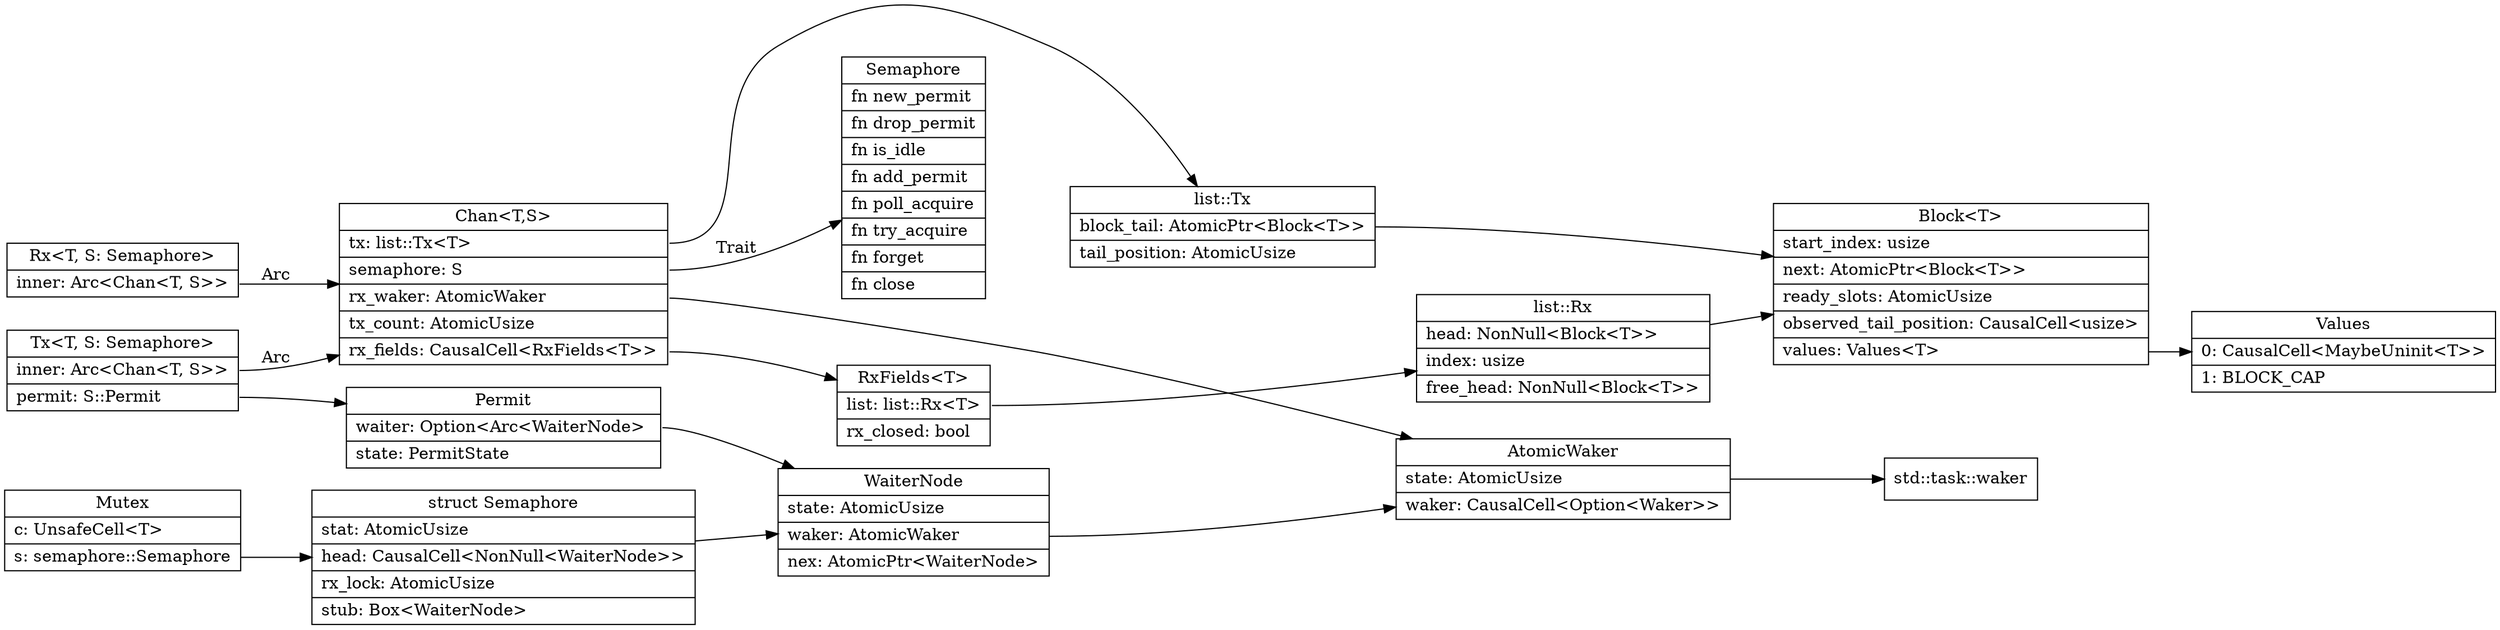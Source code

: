 digraph channel {
  node[shape=box];
  newrank=true;
  rankdir=LR;

  Tx [shape="record";
    label="{{
      Tx\<T, S: Semaphore\> |
        <chan> inner: Arc\<Chan\<T, S\>\>\l|
        <p> permit: S::Permit\l
    }}";
  ];
  Tx:chan -> Chan [label="Arc"];
  Tx:p -> Permit;

  Rx[shape="record";
    label="{{
      Rx\<T, S: Semaphore\>|
        <chan> inner: Arc\<Chan\<T, S\>\>
    }}";
  ];
  Rx:chan -> Chan[label="Arc"];

  Chan[shape="record";
    label="{{
      Chan\<T,S\> |
        <tx> tx: list::Tx\<T\>\l|
        <s> semaphore: S\l|
        <w> rx_waker: AtomicWaker\l|
        tx_count: AtomicUsize\l|
        <rx_fields> rx_fields: CausalCell\<RxFields\<T\>\>\l
    }}";
  ];
  Chan:tx -> ListTx;
  Chan:rx_fields -> RxFields;
  Chan:w -> AtomicWaker;
  Chan:s -> Semaphore[label="Trait"];

  ListTx[shape="record";
    label="{{
      list::Tx|
        <block> block_tail: AtomicPtr\<Block\<T\>\>\l|
        tail_position: AtomicUsize\l
    }}";
  ];
  ListTx:block -> Block;

  Block[shape="record";
    label="{{
      Block\<T\>|
        start_index: usize\l|
        next: AtomicPtr\<Block\<T\>\>\l|
        ready_slots: AtomicUsize\l|
        observed_tail_position: CausalCell\<usize\>\l|
        <values> values: Values\<T\>\l
    }}";
  ];
  Block:values -> Values;

  Values[shape="record";
    label="{{
      Values|
        <0>0: CausalCell\<MaybeUninit\<T\>\>\l|
        <1>1: BLOCK_CAP\l
    }}";
  ];

  RxFields[shape="record";
    label="{{
      RxFields\<T\>|
        <rx> list: list::Rx\<T\>\l|
        rx_closed: bool\l
    }}";
  ];
  RxFields:rx -> ListRx;

  ListRx[shape="record";
    label="{{
      list::Rx|
        <b1> head: NonNull\<Block\<T\>\>\l|
        index: usize\l|
        <b2> free_head: NonNull\<Block\<T\>\>\l
    }}";
  ];

  Semaphore [shape="record";
    label="{{
      Semaphore |
        fn new_permit\l|
        fn drop_permit\l|
            fn is_idle\l|
            fn add_permit\l|
            fn poll_acquire\l|
            fn try_acquire\l|
            fn forget\l|
            fn close\l
    }}";
  ];
  Permit [shape="record";
    label="{{
      Permit |
        <w> waiter: Option\<Arc\<WaiterNode\> \l|
        state: PermitState\l
    }}";
  ];
  Permit:w -> WaiterNode;

  WaiterNode [shape="record";
    label="{{
      WaiterNode |
        state: AtomicUsize\l|
        <waker> waker: AtomicWaker\l|
        nex: AtomicPtr\<WaiterNode\>\l
    }}";
  ];
  WaiterNode:waker -> AtomicWaker;

  AtomicWaker [shape="record";
    label="{{
      AtomicWaker |
        state: AtomicUsize\l|
        <w> waker: CausalCell\<Option\<Waker\>\>\l
    }}";
  ];
  StdWaker[label="std::task::waker"];

  struct_Semaphore [shape="record";
    label="{{
      struct Semaphore |
        stat: AtomicUsize\l|
        <w1> head: CausalCell\<NonNull\<WaiterNode\>\>\l|
        rx_lock: AtomicUsize\l|
        <w1> stub: Box\<WaiterNode\>\l
    }}";
  ];
  {struct_Semaphore:w1, struct_Semaphore:w2} -> WaiterNode;

  Mutex[shape="record";
    label="{{
      Mutex|
        c: UnsafeCell\<T\>\l|
        <s> s: semaphore::Semaphore\l
    }}";
  ];

  Mutex:s -> struct_Semaphore;

  AtomicWaker -> StdWaker;
  {ListRx:b1, ListRx:b2} -> Block;
}
